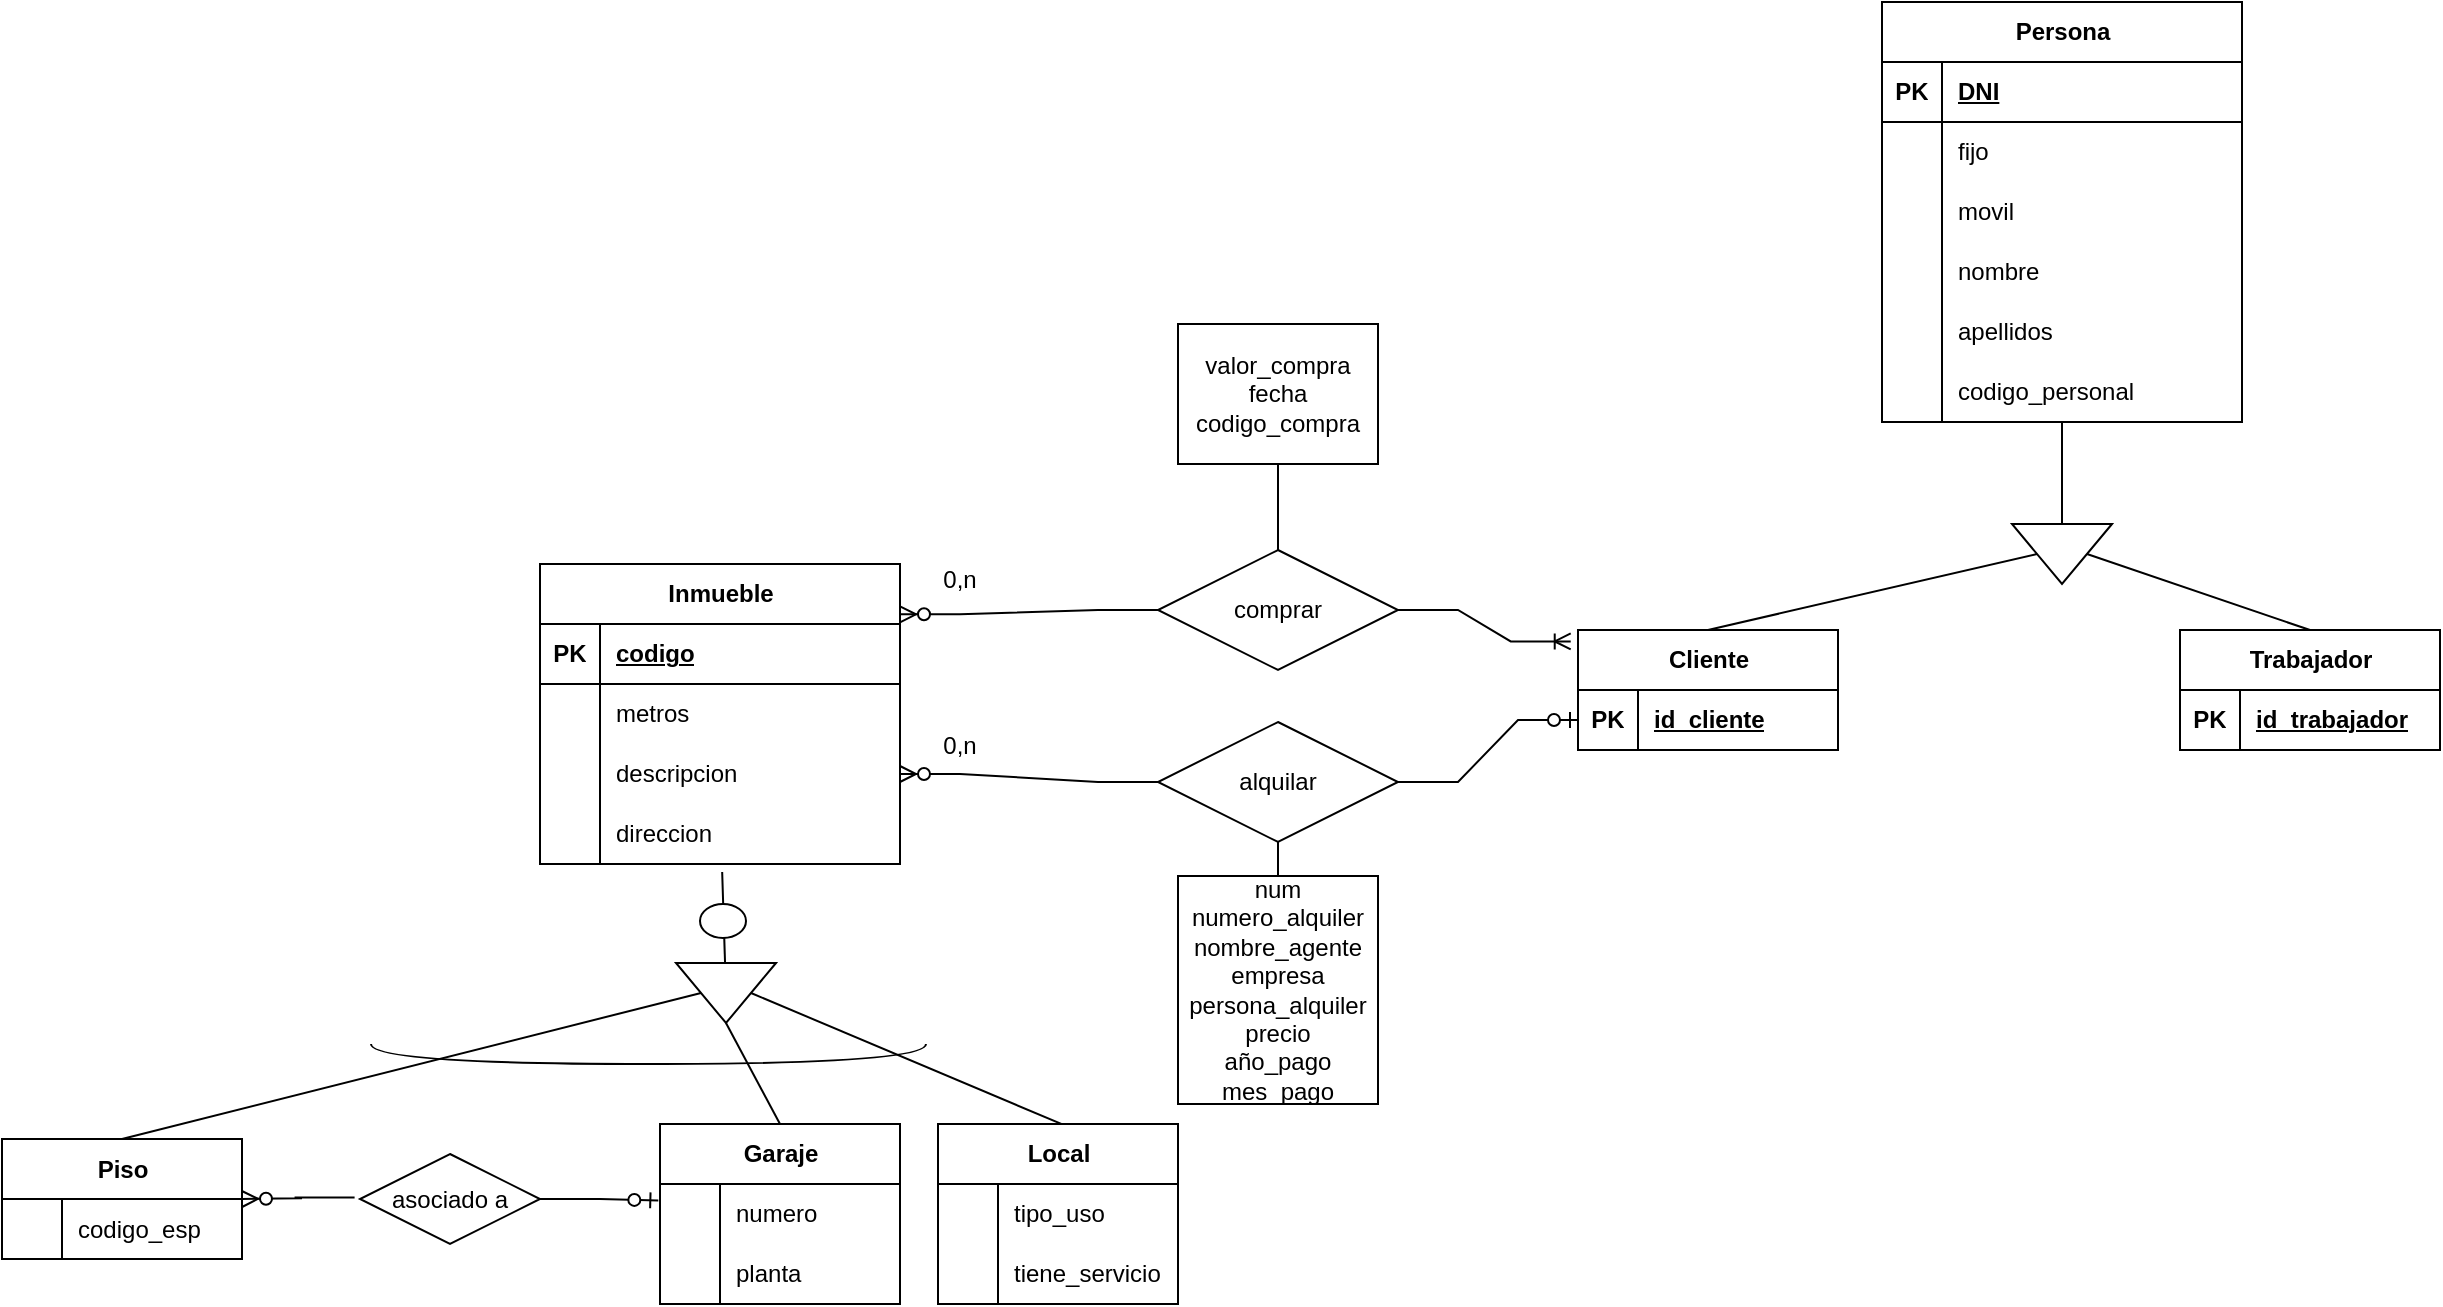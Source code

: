 <mxfile version="22.0.4" type="github">
  <diagram name="Page-1" id="FniZ9Z88-A0R60bmJ7kr">
    <mxGraphModel dx="1302" dy="738" grid="1" gridSize="10" guides="1" tooltips="1" connect="1" arrows="1" fold="1" page="1" pageScale="1" pageWidth="827" pageHeight="1169" math="0" shadow="0">
      <root>
        <mxCell id="0" />
        <mxCell id="1" parent="0" />
        <mxCell id="lP4A1eq5XZ4R8JxoJVn--1" value="Inmueble" style="shape=table;startSize=30;container=1;collapsible=1;childLayout=tableLayout;fixedRows=1;rowLines=0;fontStyle=1;align=center;resizeLast=1;html=1;" parent="1" vertex="1">
          <mxGeometry x="321" y="360" width="180" height="150" as="geometry" />
        </mxCell>
        <mxCell id="lP4A1eq5XZ4R8JxoJVn--2" value="" style="shape=tableRow;horizontal=0;startSize=0;swimlaneHead=0;swimlaneBody=0;fillColor=none;collapsible=0;dropTarget=0;points=[[0,0.5],[1,0.5]];portConstraint=eastwest;top=0;left=0;right=0;bottom=1;" parent="lP4A1eq5XZ4R8JxoJVn--1" vertex="1">
          <mxGeometry y="30" width="180" height="30" as="geometry" />
        </mxCell>
        <mxCell id="lP4A1eq5XZ4R8JxoJVn--3" value="PK" style="shape=partialRectangle;connectable=0;fillColor=none;top=0;left=0;bottom=0;right=0;fontStyle=1;overflow=hidden;whiteSpace=wrap;html=1;" parent="lP4A1eq5XZ4R8JxoJVn--2" vertex="1">
          <mxGeometry width="30" height="30" as="geometry">
            <mxRectangle width="30" height="30" as="alternateBounds" />
          </mxGeometry>
        </mxCell>
        <mxCell id="lP4A1eq5XZ4R8JxoJVn--4" value="codigo" style="shape=partialRectangle;connectable=0;fillColor=none;top=0;left=0;bottom=0;right=0;align=left;spacingLeft=6;fontStyle=5;overflow=hidden;whiteSpace=wrap;html=1;" parent="lP4A1eq5XZ4R8JxoJVn--2" vertex="1">
          <mxGeometry x="30" width="150" height="30" as="geometry">
            <mxRectangle width="150" height="30" as="alternateBounds" />
          </mxGeometry>
        </mxCell>
        <mxCell id="lP4A1eq5XZ4R8JxoJVn--5" value="" style="shape=tableRow;horizontal=0;startSize=0;swimlaneHead=0;swimlaneBody=0;fillColor=none;collapsible=0;dropTarget=0;points=[[0,0.5],[1,0.5]];portConstraint=eastwest;top=0;left=0;right=0;bottom=0;" parent="lP4A1eq5XZ4R8JxoJVn--1" vertex="1">
          <mxGeometry y="60" width="180" height="30" as="geometry" />
        </mxCell>
        <mxCell id="lP4A1eq5XZ4R8JxoJVn--6" value="" style="shape=partialRectangle;connectable=0;fillColor=none;top=0;left=0;bottom=0;right=0;editable=1;overflow=hidden;whiteSpace=wrap;html=1;" parent="lP4A1eq5XZ4R8JxoJVn--5" vertex="1">
          <mxGeometry width="30" height="30" as="geometry">
            <mxRectangle width="30" height="30" as="alternateBounds" />
          </mxGeometry>
        </mxCell>
        <mxCell id="lP4A1eq5XZ4R8JxoJVn--7" value="metros" style="shape=partialRectangle;connectable=0;fillColor=none;top=0;left=0;bottom=0;right=0;align=left;spacingLeft=6;overflow=hidden;whiteSpace=wrap;html=1;" parent="lP4A1eq5XZ4R8JxoJVn--5" vertex="1">
          <mxGeometry x="30" width="150" height="30" as="geometry">
            <mxRectangle width="150" height="30" as="alternateBounds" />
          </mxGeometry>
        </mxCell>
        <mxCell id="lP4A1eq5XZ4R8JxoJVn--8" value="" style="shape=tableRow;horizontal=0;startSize=0;swimlaneHead=0;swimlaneBody=0;fillColor=none;collapsible=0;dropTarget=0;points=[[0,0.5],[1,0.5]];portConstraint=eastwest;top=0;left=0;right=0;bottom=0;" parent="lP4A1eq5XZ4R8JxoJVn--1" vertex="1">
          <mxGeometry y="90" width="180" height="30" as="geometry" />
        </mxCell>
        <mxCell id="lP4A1eq5XZ4R8JxoJVn--9" value="" style="shape=partialRectangle;connectable=0;fillColor=none;top=0;left=0;bottom=0;right=0;editable=1;overflow=hidden;whiteSpace=wrap;html=1;" parent="lP4A1eq5XZ4R8JxoJVn--8" vertex="1">
          <mxGeometry width="30" height="30" as="geometry">
            <mxRectangle width="30" height="30" as="alternateBounds" />
          </mxGeometry>
        </mxCell>
        <mxCell id="lP4A1eq5XZ4R8JxoJVn--10" value="descripcion" style="shape=partialRectangle;connectable=0;fillColor=none;top=0;left=0;bottom=0;right=0;align=left;spacingLeft=6;overflow=hidden;whiteSpace=wrap;html=1;" parent="lP4A1eq5XZ4R8JxoJVn--8" vertex="1">
          <mxGeometry x="30" width="150" height="30" as="geometry">
            <mxRectangle width="150" height="30" as="alternateBounds" />
          </mxGeometry>
        </mxCell>
        <mxCell id="lP4A1eq5XZ4R8JxoJVn--11" value="" style="shape=tableRow;horizontal=0;startSize=0;swimlaneHead=0;swimlaneBody=0;fillColor=none;collapsible=0;dropTarget=0;points=[[0,0.5],[1,0.5]];portConstraint=eastwest;top=0;left=0;right=0;bottom=0;" parent="lP4A1eq5XZ4R8JxoJVn--1" vertex="1">
          <mxGeometry y="120" width="180" height="30" as="geometry" />
        </mxCell>
        <mxCell id="lP4A1eq5XZ4R8JxoJVn--12" value="" style="shape=partialRectangle;connectable=0;fillColor=none;top=0;left=0;bottom=0;right=0;editable=1;overflow=hidden;whiteSpace=wrap;html=1;" parent="lP4A1eq5XZ4R8JxoJVn--11" vertex="1">
          <mxGeometry width="30" height="30" as="geometry">
            <mxRectangle width="30" height="30" as="alternateBounds" />
          </mxGeometry>
        </mxCell>
        <mxCell id="lP4A1eq5XZ4R8JxoJVn--13" value="direccion" style="shape=partialRectangle;connectable=0;fillColor=none;top=0;left=0;bottom=0;right=0;align=left;spacingLeft=6;overflow=hidden;whiteSpace=wrap;html=1;" parent="lP4A1eq5XZ4R8JxoJVn--11" vertex="1">
          <mxGeometry x="30" width="150" height="30" as="geometry">
            <mxRectangle width="150" height="30" as="alternateBounds" />
          </mxGeometry>
        </mxCell>
        <mxCell id="lP4A1eq5XZ4R8JxoJVn--14" value="Piso" style="shape=table;startSize=30;container=1;collapsible=1;childLayout=tableLayout;fixedRows=1;rowLines=0;fontStyle=1;align=center;resizeLast=1;html=1;" parent="1" vertex="1">
          <mxGeometry x="52" y="647.5" width="120" height="60" as="geometry" />
        </mxCell>
        <mxCell id="lP4A1eq5XZ4R8JxoJVn--18" value="" style="shape=tableRow;horizontal=0;startSize=0;swimlaneHead=0;swimlaneBody=0;fillColor=none;collapsible=0;dropTarget=0;points=[[0,0.5],[1,0.5]];portConstraint=eastwest;top=0;left=0;right=0;bottom=0;" parent="lP4A1eq5XZ4R8JxoJVn--14" vertex="1">
          <mxGeometry y="30" width="120" height="30" as="geometry" />
        </mxCell>
        <mxCell id="lP4A1eq5XZ4R8JxoJVn--19" value="" style="shape=partialRectangle;connectable=0;fillColor=none;top=0;left=0;bottom=0;right=0;editable=1;overflow=hidden;whiteSpace=wrap;html=1;" parent="lP4A1eq5XZ4R8JxoJVn--18" vertex="1">
          <mxGeometry width="30" height="30" as="geometry">
            <mxRectangle width="30" height="30" as="alternateBounds" />
          </mxGeometry>
        </mxCell>
        <mxCell id="lP4A1eq5XZ4R8JxoJVn--20" value="codigo_esp" style="shape=partialRectangle;connectable=0;fillColor=none;top=0;left=0;bottom=0;right=0;align=left;spacingLeft=6;overflow=hidden;whiteSpace=wrap;html=1;" parent="lP4A1eq5XZ4R8JxoJVn--18" vertex="1">
          <mxGeometry x="30" width="90" height="30" as="geometry">
            <mxRectangle width="90" height="30" as="alternateBounds" />
          </mxGeometry>
        </mxCell>
        <mxCell id="lP4A1eq5XZ4R8JxoJVn--41" value="Garaje" style="shape=table;startSize=30;container=1;collapsible=1;childLayout=tableLayout;fixedRows=1;rowLines=0;fontStyle=1;align=center;resizeLast=1;html=1;" parent="1" vertex="1">
          <mxGeometry x="381" y="640" width="120" height="90" as="geometry" />
        </mxCell>
        <mxCell id="lP4A1eq5XZ4R8JxoJVn--42" value="" style="shape=tableRow;horizontal=0;startSize=0;swimlaneHead=0;swimlaneBody=0;fillColor=none;collapsible=0;dropTarget=0;points=[[0,0.5],[1,0.5]];portConstraint=eastwest;top=0;left=0;right=0;bottom=0;" parent="lP4A1eq5XZ4R8JxoJVn--41" vertex="1">
          <mxGeometry y="30" width="120" height="30" as="geometry" />
        </mxCell>
        <mxCell id="lP4A1eq5XZ4R8JxoJVn--43" value="" style="shape=partialRectangle;connectable=0;fillColor=none;top=0;left=0;bottom=0;right=0;editable=1;overflow=hidden;whiteSpace=wrap;html=1;" parent="lP4A1eq5XZ4R8JxoJVn--42" vertex="1">
          <mxGeometry width="30" height="30" as="geometry">
            <mxRectangle width="30" height="30" as="alternateBounds" />
          </mxGeometry>
        </mxCell>
        <mxCell id="lP4A1eq5XZ4R8JxoJVn--44" value="numero" style="shape=partialRectangle;connectable=0;fillColor=none;top=0;left=0;bottom=0;right=0;align=left;spacingLeft=6;overflow=hidden;whiteSpace=wrap;html=1;" parent="lP4A1eq5XZ4R8JxoJVn--42" vertex="1">
          <mxGeometry x="30" width="90" height="30" as="geometry">
            <mxRectangle width="90" height="30" as="alternateBounds" />
          </mxGeometry>
        </mxCell>
        <mxCell id="lP4A1eq5XZ4R8JxoJVn--45" value="" style="shape=tableRow;horizontal=0;startSize=0;swimlaneHead=0;swimlaneBody=0;fillColor=none;collapsible=0;dropTarget=0;points=[[0,0.5],[1,0.5]];portConstraint=eastwest;top=0;left=0;right=0;bottom=0;" parent="lP4A1eq5XZ4R8JxoJVn--41" vertex="1">
          <mxGeometry y="60" width="120" height="30" as="geometry" />
        </mxCell>
        <mxCell id="lP4A1eq5XZ4R8JxoJVn--46" value="" style="shape=partialRectangle;connectable=0;fillColor=none;top=0;left=0;bottom=0;right=0;editable=1;overflow=hidden;whiteSpace=wrap;html=1;" parent="lP4A1eq5XZ4R8JxoJVn--45" vertex="1">
          <mxGeometry width="30" height="30" as="geometry">
            <mxRectangle width="30" height="30" as="alternateBounds" />
          </mxGeometry>
        </mxCell>
        <mxCell id="lP4A1eq5XZ4R8JxoJVn--47" value="planta" style="shape=partialRectangle;connectable=0;fillColor=none;top=0;left=0;bottom=0;right=0;align=left;spacingLeft=6;overflow=hidden;whiteSpace=wrap;html=1;" parent="lP4A1eq5XZ4R8JxoJVn--45" vertex="1">
          <mxGeometry x="30" width="90" height="30" as="geometry">
            <mxRectangle width="90" height="30" as="alternateBounds" />
          </mxGeometry>
        </mxCell>
        <mxCell id="lP4A1eq5XZ4R8JxoJVn--48" value="" style="triangle;whiteSpace=wrap;html=1;rotation=90;" parent="1" vertex="1">
          <mxGeometry x="399" y="549.5" width="30" height="50" as="geometry" />
        </mxCell>
        <mxCell id="lP4A1eq5XZ4R8JxoJVn--50" value="" style="endArrow=none;html=1;rounded=0;exitX=0.5;exitY=0;exitDx=0;exitDy=0;entryX=0.5;entryY=1;entryDx=0;entryDy=0;" parent="1" source="lP4A1eq5XZ4R8JxoJVn--14" target="lP4A1eq5XZ4R8JxoJVn--48" edge="1">
          <mxGeometry width="50" height="50" relative="1" as="geometry">
            <mxPoint x="390" y="570" as="sourcePoint" />
            <mxPoint x="440" y="520" as="targetPoint" />
          </mxGeometry>
        </mxCell>
        <mxCell id="lP4A1eq5XZ4R8JxoJVn--51" value="" style="endArrow=none;html=1;rounded=0;entryX=1;entryY=0.5;entryDx=0;entryDy=0;exitX=0.5;exitY=0;exitDx=0;exitDy=0;" parent="1" source="lP4A1eq5XZ4R8JxoJVn--41" target="lP4A1eq5XZ4R8JxoJVn--48" edge="1">
          <mxGeometry width="50" height="50" relative="1" as="geometry">
            <mxPoint x="417.231" y="642" as="sourcePoint" />
            <mxPoint x="412" y="570" as="targetPoint" />
          </mxGeometry>
        </mxCell>
        <mxCell id="lP4A1eq5XZ4R8JxoJVn--52" value="" style="endArrow=none;html=1;rounded=0;entryX=0.5;entryY=0;entryDx=0;entryDy=0;exitX=0.541;exitY=0.015;exitDx=0;exitDy=0;exitPerimeter=0;" parent="1" source="lP4A1eq5XZ4R8JxoJVn--118" target="lP4A1eq5XZ4R8JxoJVn--48" edge="1">
          <mxGeometry width="50" height="50" relative="1" as="geometry">
            <mxPoint x="428" y="652" as="sourcePoint" />
            <mxPoint x="424" y="585" as="targetPoint" />
          </mxGeometry>
        </mxCell>
        <mxCell id="lP4A1eq5XZ4R8JxoJVn--54" value="" style="shape=requiredInterface;html=1;verticalLabelPosition=bottom;sketch=0;rotation=90;" parent="1" vertex="1">
          <mxGeometry x="370.25" y="466.25" width="10" height="277.5" as="geometry" />
        </mxCell>
        <mxCell id="lP4A1eq5XZ4R8JxoJVn--61" value="" style="endArrow=none;html=1;rounded=0;entryX=0.506;entryY=1.134;entryDx=0;entryDy=0;entryPerimeter=0;" parent="1" source="lP4A1eq5XZ4R8JxoJVn--48" target="lP4A1eq5XZ4R8JxoJVn--11" edge="1">
          <mxGeometry width="50" height="50" relative="1" as="geometry">
            <mxPoint x="390" y="570" as="sourcePoint" />
            <mxPoint x="440" y="520" as="targetPoint" />
          </mxGeometry>
        </mxCell>
        <mxCell id="lP4A1eq5XZ4R8JxoJVn--57" value="" style="ellipse;whiteSpace=wrap;html=1;" parent="1" vertex="1">
          <mxGeometry x="401" y="530" width="23" height="17" as="geometry" />
        </mxCell>
        <mxCell id="lP4A1eq5XZ4R8JxoJVn--63" value="comprar" style="shape=rhombus;perimeter=rhombusPerimeter;whiteSpace=wrap;html=1;align=center;" parent="1" vertex="1">
          <mxGeometry x="630" y="353" width="120" height="60" as="geometry" />
        </mxCell>
        <mxCell id="lP4A1eq5XZ4R8JxoJVn--64" value="alquilar" style="shape=rhombus;perimeter=rhombusPerimeter;whiteSpace=wrap;html=1;align=center;" parent="1" vertex="1">
          <mxGeometry x="630" y="439" width="120" height="60" as="geometry" />
        </mxCell>
        <mxCell id="lP4A1eq5XZ4R8JxoJVn--66" value="" style="edgeStyle=entityRelationEdgeStyle;fontSize=12;html=1;endArrow=ERzeroToMany;endFill=1;rounded=0;entryX=1;entryY=-0.162;entryDx=0;entryDy=0;entryPerimeter=0;exitX=0;exitY=0.5;exitDx=0;exitDy=0;" parent="1" source="lP4A1eq5XZ4R8JxoJVn--63" target="lP4A1eq5XZ4R8JxoJVn--2" edge="1">
          <mxGeometry width="100" height="100" relative="1" as="geometry">
            <mxPoint x="360" y="490" as="sourcePoint" />
            <mxPoint x="460" y="390" as="targetPoint" />
          </mxGeometry>
        </mxCell>
        <mxCell id="lP4A1eq5XZ4R8JxoJVn--67" value="valor_compra&lt;br&gt;fecha&lt;br&gt;codigo_compra" style="whiteSpace=wrap;html=1;align=center;" parent="1" vertex="1">
          <mxGeometry x="640" y="240" width="100" height="70" as="geometry" />
        </mxCell>
        <mxCell id="lP4A1eq5XZ4R8JxoJVn--68" value="" style="endArrow=none;html=1;rounded=0;entryX=0.5;entryY=1;entryDx=0;entryDy=0;" parent="1" source="lP4A1eq5XZ4R8JxoJVn--63" target="lP4A1eq5XZ4R8JxoJVn--67" edge="1">
          <mxGeometry width="50" height="50" relative="1" as="geometry">
            <mxPoint x="390" y="460" as="sourcePoint" />
            <mxPoint x="440" y="410" as="targetPoint" />
          </mxGeometry>
        </mxCell>
        <mxCell id="lP4A1eq5XZ4R8JxoJVn--69" value="Cliente" style="shape=table;startSize=30;container=1;collapsible=1;childLayout=tableLayout;fixedRows=1;rowLines=0;fontStyle=1;align=center;resizeLast=1;html=1;" parent="1" vertex="1">
          <mxGeometry x="840" y="393" width="130" height="60" as="geometry" />
        </mxCell>
        <mxCell id="lP4A1eq5XZ4R8JxoJVn--70" value="" style="shape=tableRow;horizontal=0;startSize=0;swimlaneHead=0;swimlaneBody=0;fillColor=none;collapsible=0;dropTarget=0;points=[[0,0.5],[1,0.5]];portConstraint=eastwest;top=0;left=0;right=0;bottom=1;" parent="lP4A1eq5XZ4R8JxoJVn--69" vertex="1">
          <mxGeometry y="30" width="130" height="30" as="geometry" />
        </mxCell>
        <mxCell id="lP4A1eq5XZ4R8JxoJVn--71" value="PK" style="shape=partialRectangle;connectable=0;fillColor=none;top=0;left=0;bottom=0;right=0;fontStyle=1;overflow=hidden;whiteSpace=wrap;html=1;" parent="lP4A1eq5XZ4R8JxoJVn--70" vertex="1">
          <mxGeometry width="30" height="30" as="geometry">
            <mxRectangle width="30" height="30" as="alternateBounds" />
          </mxGeometry>
        </mxCell>
        <mxCell id="lP4A1eq5XZ4R8JxoJVn--72" value="id_cliente" style="shape=partialRectangle;connectable=0;fillColor=none;top=0;left=0;bottom=0;right=0;align=left;spacingLeft=6;fontStyle=5;overflow=hidden;whiteSpace=wrap;html=1;" parent="lP4A1eq5XZ4R8JxoJVn--70" vertex="1">
          <mxGeometry x="30" width="100" height="30" as="geometry">
            <mxRectangle width="100" height="30" as="alternateBounds" />
          </mxGeometry>
        </mxCell>
        <mxCell id="lP4A1eq5XZ4R8JxoJVn--82" value="" style="edgeStyle=entityRelationEdgeStyle;fontSize=12;html=1;endArrow=ERoneToMany;rounded=0;entryX=-0.028;entryY=0.095;entryDx=0;entryDy=0;exitX=1;exitY=0.5;exitDx=0;exitDy=0;entryPerimeter=0;" parent="1" source="lP4A1eq5XZ4R8JxoJVn--63" target="lP4A1eq5XZ4R8JxoJVn--69" edge="1">
          <mxGeometry width="100" height="100" relative="1" as="geometry">
            <mxPoint x="360" y="490" as="sourcePoint" />
            <mxPoint x="460" y="390" as="targetPoint" />
          </mxGeometry>
        </mxCell>
        <mxCell id="lP4A1eq5XZ4R8JxoJVn--83" value="" style="edgeStyle=entityRelationEdgeStyle;fontSize=12;html=1;endArrow=ERzeroToOne;endFill=1;rounded=0;exitX=1;exitY=0.5;exitDx=0;exitDy=0;" parent="1" source="lP4A1eq5XZ4R8JxoJVn--64" target="lP4A1eq5XZ4R8JxoJVn--70" edge="1">
          <mxGeometry width="100" height="100" relative="1" as="geometry">
            <mxPoint x="360" y="490" as="sourcePoint" />
            <mxPoint x="460" y="390" as="targetPoint" />
          </mxGeometry>
        </mxCell>
        <mxCell id="lP4A1eq5XZ4R8JxoJVn--84" value="" style="edgeStyle=entityRelationEdgeStyle;fontSize=12;html=1;endArrow=ERzeroToMany;endFill=1;rounded=0;entryX=1;entryY=0.5;entryDx=0;entryDy=0;" parent="1" source="lP4A1eq5XZ4R8JxoJVn--64" target="lP4A1eq5XZ4R8JxoJVn--8" edge="1">
          <mxGeometry width="100" height="100" relative="1" as="geometry">
            <mxPoint x="360" y="490" as="sourcePoint" />
            <mxPoint x="460" y="390" as="targetPoint" />
          </mxGeometry>
        </mxCell>
        <mxCell id="lP4A1eq5XZ4R8JxoJVn--85" value="Persona" style="shape=table;startSize=30;container=1;collapsible=1;childLayout=tableLayout;fixedRows=1;rowLines=0;fontStyle=1;align=center;resizeLast=1;html=1;" parent="1" vertex="1">
          <mxGeometry x="992" y="79" width="180" height="210" as="geometry" />
        </mxCell>
        <mxCell id="lP4A1eq5XZ4R8JxoJVn--86" value="" style="shape=tableRow;horizontal=0;startSize=0;swimlaneHead=0;swimlaneBody=0;fillColor=none;collapsible=0;dropTarget=0;points=[[0,0.5],[1,0.5]];portConstraint=eastwest;top=0;left=0;right=0;bottom=1;" parent="lP4A1eq5XZ4R8JxoJVn--85" vertex="1">
          <mxGeometry y="30" width="180" height="30" as="geometry" />
        </mxCell>
        <mxCell id="lP4A1eq5XZ4R8JxoJVn--87" value="PK" style="shape=partialRectangle;connectable=0;fillColor=none;top=0;left=0;bottom=0;right=0;fontStyle=1;overflow=hidden;whiteSpace=wrap;html=1;" parent="lP4A1eq5XZ4R8JxoJVn--86" vertex="1">
          <mxGeometry width="30" height="30" as="geometry">
            <mxRectangle width="30" height="30" as="alternateBounds" />
          </mxGeometry>
        </mxCell>
        <mxCell id="lP4A1eq5XZ4R8JxoJVn--88" value="DNI" style="shape=partialRectangle;connectable=0;fillColor=none;top=0;left=0;bottom=0;right=0;align=left;spacingLeft=6;fontStyle=5;overflow=hidden;whiteSpace=wrap;html=1;" parent="lP4A1eq5XZ4R8JxoJVn--86" vertex="1">
          <mxGeometry x="30" width="150" height="30" as="geometry">
            <mxRectangle width="150" height="30" as="alternateBounds" />
          </mxGeometry>
        </mxCell>
        <mxCell id="lP4A1eq5XZ4R8JxoJVn--89" value="" style="shape=tableRow;horizontal=0;startSize=0;swimlaneHead=0;swimlaneBody=0;fillColor=none;collapsible=0;dropTarget=0;points=[[0,0.5],[1,0.5]];portConstraint=eastwest;top=0;left=0;right=0;bottom=0;" parent="lP4A1eq5XZ4R8JxoJVn--85" vertex="1">
          <mxGeometry y="60" width="180" height="30" as="geometry" />
        </mxCell>
        <mxCell id="lP4A1eq5XZ4R8JxoJVn--90" value="" style="shape=partialRectangle;connectable=0;fillColor=none;top=0;left=0;bottom=0;right=0;editable=1;overflow=hidden;whiteSpace=wrap;html=1;" parent="lP4A1eq5XZ4R8JxoJVn--89" vertex="1">
          <mxGeometry width="30" height="30" as="geometry">
            <mxRectangle width="30" height="30" as="alternateBounds" />
          </mxGeometry>
        </mxCell>
        <mxCell id="lP4A1eq5XZ4R8JxoJVn--91" value="fijo" style="shape=partialRectangle;connectable=0;fillColor=none;top=0;left=0;bottom=0;right=0;align=left;spacingLeft=6;overflow=hidden;whiteSpace=wrap;html=1;" parent="lP4A1eq5XZ4R8JxoJVn--89" vertex="1">
          <mxGeometry x="30" width="150" height="30" as="geometry">
            <mxRectangle width="150" height="30" as="alternateBounds" />
          </mxGeometry>
        </mxCell>
        <mxCell id="lP4A1eq5XZ4R8JxoJVn--92" value="" style="shape=tableRow;horizontal=0;startSize=0;swimlaneHead=0;swimlaneBody=0;fillColor=none;collapsible=0;dropTarget=0;points=[[0,0.5],[1,0.5]];portConstraint=eastwest;top=0;left=0;right=0;bottom=0;" parent="lP4A1eq5XZ4R8JxoJVn--85" vertex="1">
          <mxGeometry y="90" width="180" height="30" as="geometry" />
        </mxCell>
        <mxCell id="lP4A1eq5XZ4R8JxoJVn--93" value="" style="shape=partialRectangle;connectable=0;fillColor=none;top=0;left=0;bottom=0;right=0;editable=1;overflow=hidden;whiteSpace=wrap;html=1;" parent="lP4A1eq5XZ4R8JxoJVn--92" vertex="1">
          <mxGeometry width="30" height="30" as="geometry">
            <mxRectangle width="30" height="30" as="alternateBounds" />
          </mxGeometry>
        </mxCell>
        <mxCell id="lP4A1eq5XZ4R8JxoJVn--94" value="movil" style="shape=partialRectangle;connectable=0;fillColor=none;top=0;left=0;bottom=0;right=0;align=left;spacingLeft=6;overflow=hidden;whiteSpace=wrap;html=1;" parent="lP4A1eq5XZ4R8JxoJVn--92" vertex="1">
          <mxGeometry x="30" width="150" height="30" as="geometry">
            <mxRectangle width="150" height="30" as="alternateBounds" />
          </mxGeometry>
        </mxCell>
        <mxCell id="lP4A1eq5XZ4R8JxoJVn--95" value="" style="shape=tableRow;horizontal=0;startSize=0;swimlaneHead=0;swimlaneBody=0;fillColor=none;collapsible=0;dropTarget=0;points=[[0,0.5],[1,0.5]];portConstraint=eastwest;top=0;left=0;right=0;bottom=0;" parent="lP4A1eq5XZ4R8JxoJVn--85" vertex="1">
          <mxGeometry y="120" width="180" height="30" as="geometry" />
        </mxCell>
        <mxCell id="lP4A1eq5XZ4R8JxoJVn--96" value="" style="shape=partialRectangle;connectable=0;fillColor=none;top=0;left=0;bottom=0;right=0;editable=1;overflow=hidden;whiteSpace=wrap;html=1;" parent="lP4A1eq5XZ4R8JxoJVn--95" vertex="1">
          <mxGeometry width="30" height="30" as="geometry">
            <mxRectangle width="30" height="30" as="alternateBounds" />
          </mxGeometry>
        </mxCell>
        <mxCell id="lP4A1eq5XZ4R8JxoJVn--97" value="nombre" style="shape=partialRectangle;connectable=0;fillColor=none;top=0;left=0;bottom=0;right=0;align=left;spacingLeft=6;overflow=hidden;whiteSpace=wrap;html=1;" parent="lP4A1eq5XZ4R8JxoJVn--95" vertex="1">
          <mxGeometry x="30" width="150" height="30" as="geometry">
            <mxRectangle width="150" height="30" as="alternateBounds" />
          </mxGeometry>
        </mxCell>
        <mxCell id="lP4A1eq5XZ4R8JxoJVn--98" value="" style="shape=tableRow;horizontal=0;startSize=0;swimlaneHead=0;swimlaneBody=0;fillColor=none;collapsible=0;dropTarget=0;points=[[0,0.5],[1,0.5]];portConstraint=eastwest;top=0;left=0;right=0;bottom=0;" parent="lP4A1eq5XZ4R8JxoJVn--85" vertex="1">
          <mxGeometry y="150" width="180" height="30" as="geometry" />
        </mxCell>
        <mxCell id="lP4A1eq5XZ4R8JxoJVn--99" value="" style="shape=partialRectangle;connectable=0;fillColor=none;top=0;left=0;bottom=0;right=0;editable=1;overflow=hidden;whiteSpace=wrap;html=1;" parent="lP4A1eq5XZ4R8JxoJVn--98" vertex="1">
          <mxGeometry width="30" height="30" as="geometry">
            <mxRectangle width="30" height="30" as="alternateBounds" />
          </mxGeometry>
        </mxCell>
        <mxCell id="lP4A1eq5XZ4R8JxoJVn--100" value="apellidos" style="shape=partialRectangle;connectable=0;fillColor=none;top=0;left=0;bottom=0;right=0;align=left;spacingLeft=6;overflow=hidden;whiteSpace=wrap;html=1;" parent="lP4A1eq5XZ4R8JxoJVn--98" vertex="1">
          <mxGeometry x="30" width="150" height="30" as="geometry">
            <mxRectangle width="150" height="30" as="alternateBounds" />
          </mxGeometry>
        </mxCell>
        <mxCell id="lP4A1eq5XZ4R8JxoJVn--105" value="" style="shape=tableRow;horizontal=0;startSize=0;swimlaneHead=0;swimlaneBody=0;fillColor=none;collapsible=0;dropTarget=0;points=[[0,0.5],[1,0.5]];portConstraint=eastwest;top=0;left=0;right=0;bottom=0;" parent="lP4A1eq5XZ4R8JxoJVn--85" vertex="1">
          <mxGeometry y="180" width="180" height="30" as="geometry" />
        </mxCell>
        <mxCell id="lP4A1eq5XZ4R8JxoJVn--106" value="" style="shape=partialRectangle;connectable=0;fillColor=none;top=0;left=0;bottom=0;right=0;editable=1;overflow=hidden;whiteSpace=wrap;html=1;" parent="lP4A1eq5XZ4R8JxoJVn--105" vertex="1">
          <mxGeometry width="30" height="30" as="geometry">
            <mxRectangle width="30" height="30" as="alternateBounds" />
          </mxGeometry>
        </mxCell>
        <mxCell id="lP4A1eq5XZ4R8JxoJVn--107" value="codigo_personal" style="shape=partialRectangle;connectable=0;fillColor=none;top=0;left=0;bottom=0;right=0;align=left;spacingLeft=6;overflow=hidden;whiteSpace=wrap;html=1;" parent="lP4A1eq5XZ4R8JxoJVn--105" vertex="1">
          <mxGeometry x="30" width="150" height="30" as="geometry">
            <mxRectangle width="150" height="30" as="alternateBounds" />
          </mxGeometry>
        </mxCell>
        <mxCell id="lP4A1eq5XZ4R8JxoJVn--101" value="Trabajador" style="shape=table;startSize=30;container=1;collapsible=1;childLayout=tableLayout;fixedRows=1;rowLines=0;fontStyle=1;align=center;resizeLast=1;html=1;" parent="1" vertex="1">
          <mxGeometry x="1141" y="393" width="130" height="60" as="geometry" />
        </mxCell>
        <mxCell id="lP4A1eq5XZ4R8JxoJVn--102" value="" style="shape=tableRow;horizontal=0;startSize=0;swimlaneHead=0;swimlaneBody=0;fillColor=none;collapsible=0;dropTarget=0;points=[[0,0.5],[1,0.5]];portConstraint=eastwest;top=0;left=0;right=0;bottom=1;" parent="lP4A1eq5XZ4R8JxoJVn--101" vertex="1">
          <mxGeometry y="30" width="130" height="30" as="geometry" />
        </mxCell>
        <mxCell id="lP4A1eq5XZ4R8JxoJVn--103" value="PK" style="shape=partialRectangle;connectable=0;fillColor=none;top=0;left=0;bottom=0;right=0;fontStyle=1;overflow=hidden;whiteSpace=wrap;html=1;" parent="lP4A1eq5XZ4R8JxoJVn--102" vertex="1">
          <mxGeometry width="30" height="30" as="geometry">
            <mxRectangle width="30" height="30" as="alternateBounds" />
          </mxGeometry>
        </mxCell>
        <mxCell id="lP4A1eq5XZ4R8JxoJVn--104" value="id_trabajador" style="shape=partialRectangle;connectable=0;fillColor=none;top=0;left=0;bottom=0;right=0;align=left;spacingLeft=6;fontStyle=5;overflow=hidden;whiteSpace=wrap;html=1;" parent="lP4A1eq5XZ4R8JxoJVn--102" vertex="1">
          <mxGeometry x="30" width="100" height="30" as="geometry">
            <mxRectangle width="100" height="30" as="alternateBounds" />
          </mxGeometry>
        </mxCell>
        <mxCell id="lP4A1eq5XZ4R8JxoJVn--108" value="" style="triangle;whiteSpace=wrap;html=1;rotation=90;" parent="1" vertex="1">
          <mxGeometry x="1067" y="330" width="30" height="50" as="geometry" />
        </mxCell>
        <mxCell id="lP4A1eq5XZ4R8JxoJVn--113" value="" style="endArrow=none;html=1;rounded=0;entryX=0.5;entryY=1;entryDx=0;entryDy=0;exitX=0.5;exitY=0;exitDx=0;exitDy=0;" parent="1" source="lP4A1eq5XZ4R8JxoJVn--69" target="lP4A1eq5XZ4R8JxoJVn--108" edge="1">
          <mxGeometry width="50" height="50" relative="1" as="geometry">
            <mxPoint x="720" y="460" as="sourcePoint" />
            <mxPoint x="770" y="410" as="targetPoint" />
          </mxGeometry>
        </mxCell>
        <mxCell id="lP4A1eq5XZ4R8JxoJVn--114" value="" style="endArrow=none;html=1;rounded=0;entryX=0.5;entryY=0;entryDx=0;entryDy=0;exitX=0.5;exitY=0;exitDx=0;exitDy=0;" parent="1" source="lP4A1eq5XZ4R8JxoJVn--101" target="lP4A1eq5XZ4R8JxoJVn--108" edge="1">
          <mxGeometry width="50" height="50" relative="1" as="geometry">
            <mxPoint x="720" y="460" as="sourcePoint" />
            <mxPoint x="770" y="410" as="targetPoint" />
          </mxGeometry>
        </mxCell>
        <mxCell id="lP4A1eq5XZ4R8JxoJVn--115" value="" style="endArrow=none;html=1;rounded=0;exitX=0;exitY=0.5;exitDx=0;exitDy=0;" parent="1" source="lP4A1eq5XZ4R8JxoJVn--108" target="lP4A1eq5XZ4R8JxoJVn--105" edge="1">
          <mxGeometry width="50" height="50" relative="1" as="geometry">
            <mxPoint x="720" y="460" as="sourcePoint" />
            <mxPoint x="770" y="410" as="targetPoint" />
          </mxGeometry>
        </mxCell>
        <mxCell id="lP4A1eq5XZ4R8JxoJVn--116" value="asociado a" style="shape=rhombus;perimeter=rhombusPerimeter;whiteSpace=wrap;html=1;align=center;" parent="1" vertex="1">
          <mxGeometry x="231" y="655" width="90" height="45" as="geometry" />
        </mxCell>
        <mxCell id="lP4A1eq5XZ4R8JxoJVn--118" value="Local" style="shape=table;startSize=30;container=1;collapsible=1;childLayout=tableLayout;fixedRows=1;rowLines=0;fontStyle=1;align=center;resizeLast=1;html=1;" parent="1" vertex="1">
          <mxGeometry x="520" y="640" width="120" height="90" as="geometry" />
        </mxCell>
        <mxCell id="lP4A1eq5XZ4R8JxoJVn--119" value="" style="shape=tableRow;horizontal=0;startSize=0;swimlaneHead=0;swimlaneBody=0;fillColor=none;collapsible=0;dropTarget=0;points=[[0,0.5],[1,0.5]];portConstraint=eastwest;top=0;left=0;right=0;bottom=0;" parent="lP4A1eq5XZ4R8JxoJVn--118" vertex="1">
          <mxGeometry y="30" width="120" height="30" as="geometry" />
        </mxCell>
        <mxCell id="lP4A1eq5XZ4R8JxoJVn--120" value="" style="shape=partialRectangle;connectable=0;fillColor=none;top=0;left=0;bottom=0;right=0;editable=1;overflow=hidden;whiteSpace=wrap;html=1;" parent="lP4A1eq5XZ4R8JxoJVn--119" vertex="1">
          <mxGeometry width="30" height="30" as="geometry">
            <mxRectangle width="30" height="30" as="alternateBounds" />
          </mxGeometry>
        </mxCell>
        <mxCell id="lP4A1eq5XZ4R8JxoJVn--121" value="tipo_uso" style="shape=partialRectangle;connectable=0;fillColor=none;top=0;left=0;bottom=0;right=0;align=left;spacingLeft=6;overflow=hidden;whiteSpace=wrap;html=1;" parent="lP4A1eq5XZ4R8JxoJVn--119" vertex="1">
          <mxGeometry x="30" width="90" height="30" as="geometry">
            <mxRectangle width="90" height="30" as="alternateBounds" />
          </mxGeometry>
        </mxCell>
        <mxCell id="lP4A1eq5XZ4R8JxoJVn--122" value="" style="shape=tableRow;horizontal=0;startSize=0;swimlaneHead=0;swimlaneBody=0;fillColor=none;collapsible=0;dropTarget=0;points=[[0,0.5],[1,0.5]];portConstraint=eastwest;top=0;left=0;right=0;bottom=0;" parent="lP4A1eq5XZ4R8JxoJVn--118" vertex="1">
          <mxGeometry y="60" width="120" height="30" as="geometry" />
        </mxCell>
        <mxCell id="lP4A1eq5XZ4R8JxoJVn--123" value="" style="shape=partialRectangle;connectable=0;fillColor=none;top=0;left=0;bottom=0;right=0;editable=1;overflow=hidden;whiteSpace=wrap;html=1;" parent="lP4A1eq5XZ4R8JxoJVn--122" vertex="1">
          <mxGeometry width="30" height="30" as="geometry">
            <mxRectangle width="30" height="30" as="alternateBounds" />
          </mxGeometry>
        </mxCell>
        <mxCell id="lP4A1eq5XZ4R8JxoJVn--124" value="tiene_servicio" style="shape=partialRectangle;connectable=0;fillColor=none;top=0;left=0;bottom=0;right=0;align=left;spacingLeft=6;overflow=hidden;whiteSpace=wrap;html=1;" parent="lP4A1eq5XZ4R8JxoJVn--122" vertex="1">
          <mxGeometry x="30" width="90" height="30" as="geometry">
            <mxRectangle width="90" height="30" as="alternateBounds" />
          </mxGeometry>
        </mxCell>
        <mxCell id="lP4A1eq5XZ4R8JxoJVn--125" value="" style="edgeStyle=entityRelationEdgeStyle;fontSize=12;html=1;endArrow=ERzeroToOne;endFill=1;rounded=0;entryX=-0.007;entryY=0.276;entryDx=0;entryDy=0;entryPerimeter=0;exitX=1;exitY=0.5;exitDx=0;exitDy=0;" parent="1" source="lP4A1eq5XZ4R8JxoJVn--116" target="lP4A1eq5XZ4R8JxoJVn--42" edge="1">
          <mxGeometry width="100" height="100" relative="1" as="geometry">
            <mxPoint x="300" y="740" as="sourcePoint" />
            <mxPoint x="400" y="640" as="targetPoint" />
          </mxGeometry>
        </mxCell>
        <mxCell id="lP4A1eq5XZ4R8JxoJVn--127" value="" style="edgeStyle=entityRelationEdgeStyle;fontSize=12;html=1;endArrow=ERzeroToMany;endFill=1;rounded=0;exitX=-0.03;exitY=0.482;exitDx=0;exitDy=0;exitPerimeter=0;entryX=1;entryY=0.5;entryDx=0;entryDy=0;" parent="1" source="lP4A1eq5XZ4R8JxoJVn--116" target="lP4A1eq5XZ4R8JxoJVn--14" edge="1">
          <mxGeometry width="100" height="100" relative="1" as="geometry">
            <mxPoint x="300" y="740" as="sourcePoint" />
            <mxPoint x="400" y="640" as="targetPoint" />
          </mxGeometry>
        </mxCell>
        <mxCell id="lP4A1eq5XZ4R8JxoJVn--128" value="num&lt;br&gt;numero_alquiler&lt;br&gt;nombre_agente&lt;br&gt;empresa&lt;br&gt;persona_alquiler&lt;br&gt;precio&lt;br&gt;año_pago&lt;br&gt;mes_pago" style="whiteSpace=wrap;html=1;align=center;" parent="1" vertex="1">
          <mxGeometry x="640" y="516" width="100" height="114" as="geometry" />
        </mxCell>
        <mxCell id="lP4A1eq5XZ4R8JxoJVn--129" value="" style="endArrow=none;html=1;rounded=0;entryX=0.5;entryY=1;entryDx=0;entryDy=0;exitX=0.5;exitY=0;exitDx=0;exitDy=0;" parent="1" source="lP4A1eq5XZ4R8JxoJVn--128" target="lP4A1eq5XZ4R8JxoJVn--64" edge="1">
          <mxGeometry width="50" height="50" relative="1" as="geometry">
            <mxPoint x="390" y="510" as="sourcePoint" />
            <mxPoint x="440" y="460" as="targetPoint" />
          </mxGeometry>
        </mxCell>
        <mxCell id="VBWE8knmfxdJSrW7r9KL-1" value="0,n" style="text;html=1;strokeColor=none;fillColor=none;align=center;verticalAlign=middle;whiteSpace=wrap;rounded=0;" vertex="1" parent="1">
          <mxGeometry x="501" y="353" width="60" height="30" as="geometry" />
        </mxCell>
        <mxCell id="VBWE8knmfxdJSrW7r9KL-2" value="0,n" style="text;html=1;strokeColor=none;fillColor=none;align=center;verticalAlign=middle;whiteSpace=wrap;rounded=0;" vertex="1" parent="1">
          <mxGeometry x="501" y="436.25" width="60" height="30" as="geometry" />
        </mxCell>
      </root>
    </mxGraphModel>
  </diagram>
</mxfile>
